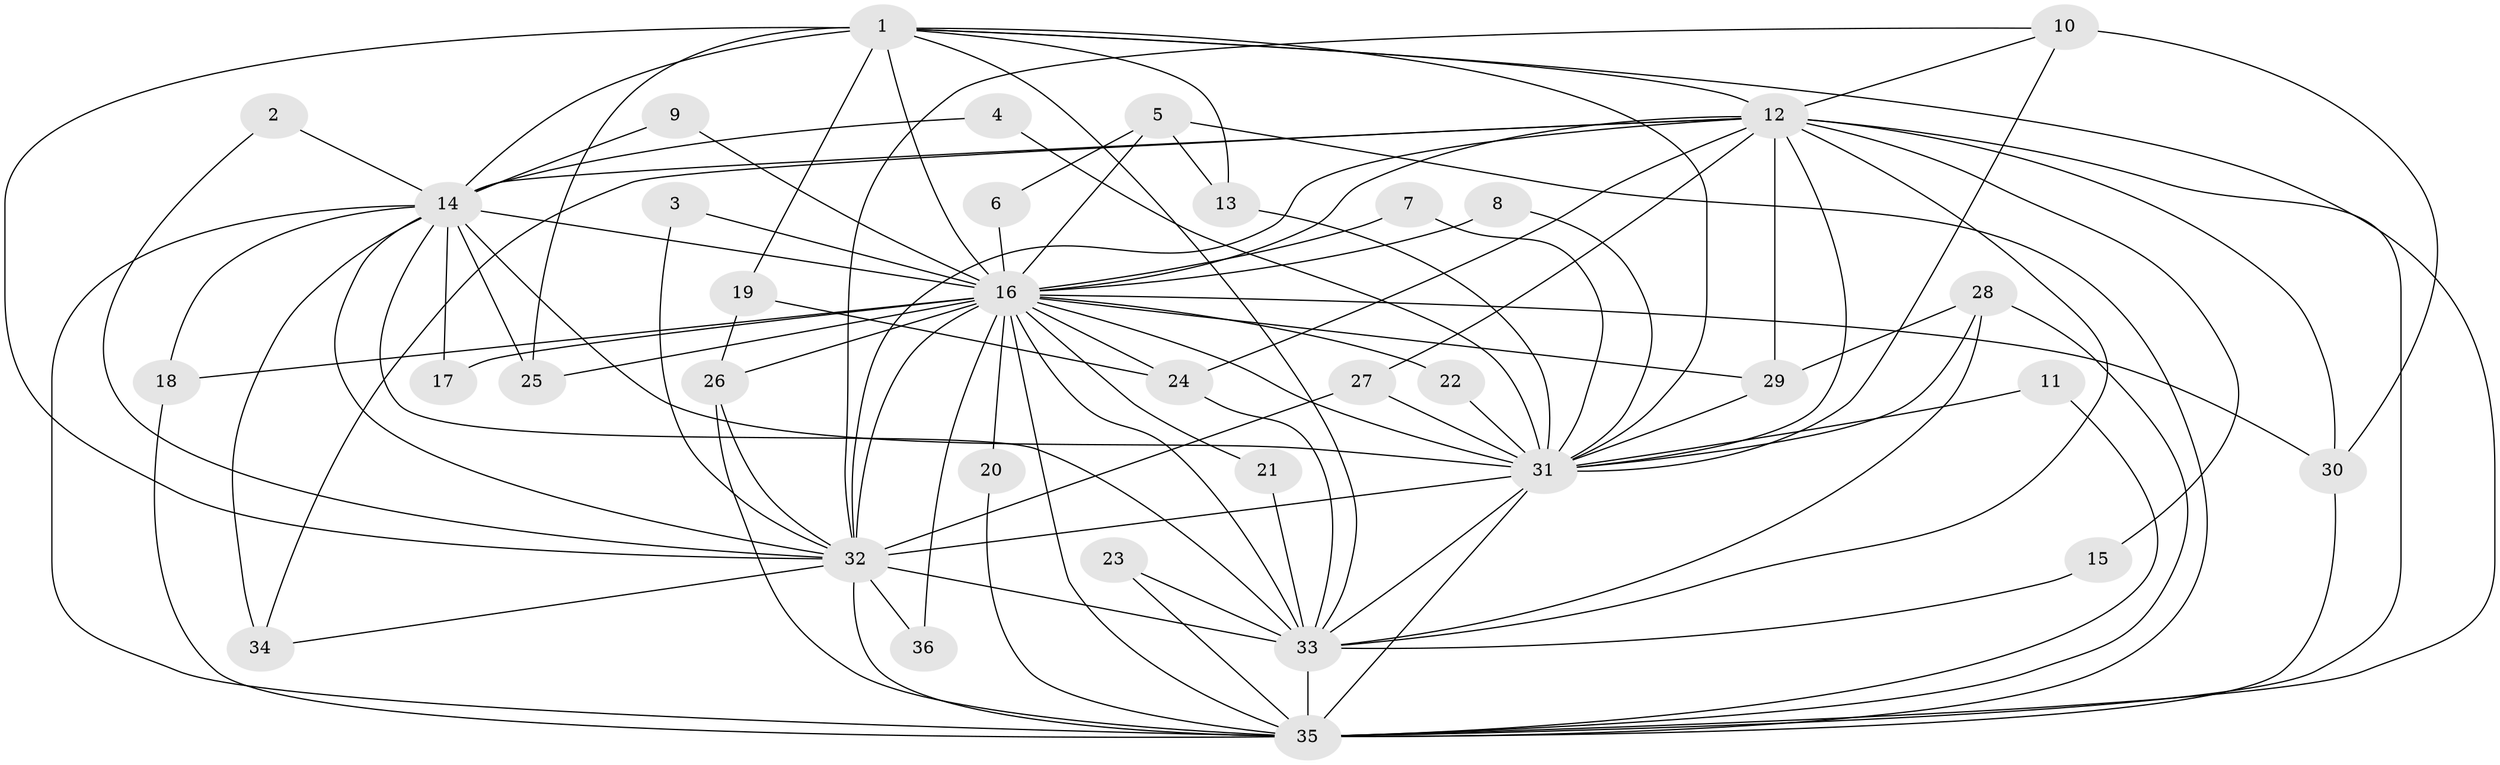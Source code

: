 // original degree distribution, {17: 0.041666666666666664, 22: 0.013888888888888888, 23: 0.027777777777777776, 19: 0.013888888888888888, 11: 0.013888888888888888, 12: 0.013888888888888888, 21: 0.013888888888888888, 5: 0.041666666666666664, 2: 0.5694444444444444, 4: 0.06944444444444445, 3: 0.18055555555555555}
// Generated by graph-tools (version 1.1) at 2025/49/03/09/25 03:49:37]
// undirected, 36 vertices, 98 edges
graph export_dot {
graph [start="1"]
  node [color=gray90,style=filled];
  1;
  2;
  3;
  4;
  5;
  6;
  7;
  8;
  9;
  10;
  11;
  12;
  13;
  14;
  15;
  16;
  17;
  18;
  19;
  20;
  21;
  22;
  23;
  24;
  25;
  26;
  27;
  28;
  29;
  30;
  31;
  32;
  33;
  34;
  35;
  36;
  1 -- 12 [weight=1.0];
  1 -- 13 [weight=1.0];
  1 -- 14 [weight=1.0];
  1 -- 16 [weight=2.0];
  1 -- 19 [weight=1.0];
  1 -- 25 [weight=1.0];
  1 -- 31 [weight=1.0];
  1 -- 32 [weight=2.0];
  1 -- 33 [weight=1.0];
  1 -- 35 [weight=1.0];
  2 -- 14 [weight=1.0];
  2 -- 32 [weight=1.0];
  3 -- 16 [weight=1.0];
  3 -- 32 [weight=1.0];
  4 -- 14 [weight=1.0];
  4 -- 31 [weight=1.0];
  5 -- 6 [weight=1.0];
  5 -- 13 [weight=1.0];
  5 -- 16 [weight=3.0];
  5 -- 35 [weight=1.0];
  6 -- 16 [weight=1.0];
  7 -- 16 [weight=1.0];
  7 -- 31 [weight=1.0];
  8 -- 16 [weight=1.0];
  8 -- 31 [weight=1.0];
  9 -- 14 [weight=1.0];
  9 -- 16 [weight=1.0];
  10 -- 12 [weight=1.0];
  10 -- 30 [weight=1.0];
  10 -- 31 [weight=2.0];
  10 -- 32 [weight=1.0];
  11 -- 31 [weight=1.0];
  11 -- 35 [weight=1.0];
  12 -- 14 [weight=1.0];
  12 -- 15 [weight=1.0];
  12 -- 16 [weight=3.0];
  12 -- 24 [weight=1.0];
  12 -- 27 [weight=1.0];
  12 -- 29 [weight=1.0];
  12 -- 30 [weight=1.0];
  12 -- 31 [weight=2.0];
  12 -- 32 [weight=2.0];
  12 -- 33 [weight=1.0];
  12 -- 34 [weight=1.0];
  12 -- 35 [weight=1.0];
  13 -- 31 [weight=1.0];
  14 -- 16 [weight=3.0];
  14 -- 17 [weight=1.0];
  14 -- 18 [weight=1.0];
  14 -- 25 [weight=1.0];
  14 -- 31 [weight=1.0];
  14 -- 32 [weight=2.0];
  14 -- 33 [weight=1.0];
  14 -- 34 [weight=1.0];
  14 -- 35 [weight=1.0];
  15 -- 33 [weight=2.0];
  16 -- 17 [weight=1.0];
  16 -- 18 [weight=1.0];
  16 -- 20 [weight=1.0];
  16 -- 21 [weight=1.0];
  16 -- 22 [weight=1.0];
  16 -- 24 [weight=1.0];
  16 -- 25 [weight=1.0];
  16 -- 26 [weight=3.0];
  16 -- 29 [weight=1.0];
  16 -- 30 [weight=1.0];
  16 -- 31 [weight=2.0];
  16 -- 32 [weight=4.0];
  16 -- 33 [weight=3.0];
  16 -- 35 [weight=2.0];
  16 -- 36 [weight=1.0];
  18 -- 35 [weight=1.0];
  19 -- 24 [weight=1.0];
  19 -- 26 [weight=1.0];
  20 -- 35 [weight=1.0];
  21 -- 33 [weight=1.0];
  22 -- 31 [weight=1.0];
  23 -- 33 [weight=1.0];
  23 -- 35 [weight=1.0];
  24 -- 33 [weight=1.0];
  26 -- 32 [weight=1.0];
  26 -- 35 [weight=1.0];
  27 -- 31 [weight=1.0];
  27 -- 32 [weight=1.0];
  28 -- 29 [weight=1.0];
  28 -- 31 [weight=1.0];
  28 -- 33 [weight=2.0];
  28 -- 35 [weight=1.0];
  29 -- 31 [weight=1.0];
  30 -- 35 [weight=3.0];
  31 -- 32 [weight=2.0];
  31 -- 33 [weight=1.0];
  31 -- 35 [weight=2.0];
  32 -- 33 [weight=2.0];
  32 -- 34 [weight=1.0];
  32 -- 35 [weight=3.0];
  32 -- 36 [weight=1.0];
  33 -- 35 [weight=1.0];
}
